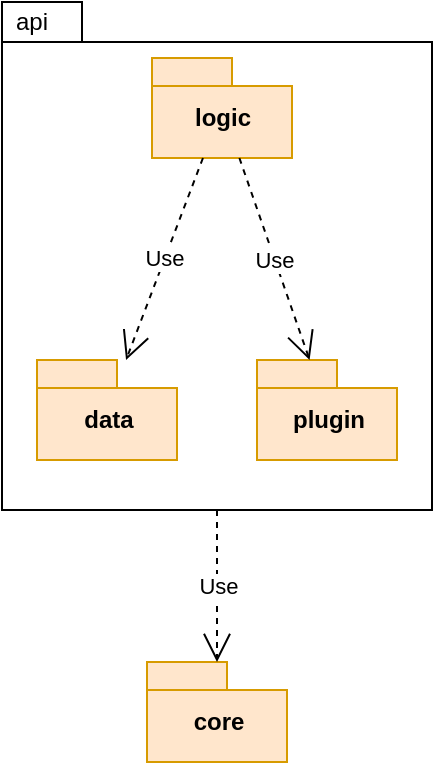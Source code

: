 <mxfile>
    <diagram id="aZMVyoaLsSTFZagnATJf" name="Page-1">
        <mxGraphModel dx="2515" dy="1553" grid="0" gridSize="10" guides="1" tooltips="1" connect="1" arrows="1" fold="1" page="1" pageScale="1" pageWidth="1920" pageHeight="1200" math="0" shadow="0">
            <root>
                <mxCell id="0"/>
                <mxCell id="1" parent="0"/>
                <mxCell id="2" value="core" style="shape=folder;fontStyle=1;spacingTop=10;tabWidth=40;tabHeight=14;tabPosition=left;html=1;fillColor=#ffe6cc;strokeColor=#d79b00;" vertex="1" parent="1">
                    <mxGeometry x="-1796.5" y="-851" width="70" height="50" as="geometry"/>
                </mxCell>
                <mxCell id="6" value="api" style="shape=folder;xSize=90;align=left;spacingLeft=10;align=left;verticalAlign=top;spacingLeft=5;spacingTop=-4;tabWidth=40;tabHeight=20;tabPosition=left;html=1;strokeWidth=1;recursiveResize=0;" vertex="1" parent="1">
                    <mxGeometry x="-1869" y="-1181" width="215" height="254" as="geometry"/>
                </mxCell>
                <mxCell id="7" value="data" style="shape=folder;fontStyle=1;spacingTop=10;tabWidth=40;tabHeight=14;tabPosition=left;html=1;fillColor=#ffe6cc;strokeColor=#d79b00;" vertex="1" parent="6">
                    <mxGeometry x="17.5" y="179" width="70" height="50" as="geometry"/>
                </mxCell>
                <mxCell id="8" value="plugin" style="shape=folder;fontStyle=1;spacingTop=10;tabWidth=40;tabHeight=14;tabPosition=left;html=1;fillColor=#ffe6cc;strokeColor=#d79b00;" vertex="1" parent="6">
                    <mxGeometry x="127.5" y="179" width="70" height="50" as="geometry"/>
                </mxCell>
                <mxCell id="5" value="logic" style="shape=folder;fontStyle=1;spacingTop=10;tabWidth=40;tabHeight=14;tabPosition=left;html=1;fillColor=#ffe6cc;strokeColor=#d79b00;" vertex="1" parent="6">
                    <mxGeometry x="75" y="28" width="70" height="50" as="geometry"/>
                </mxCell>
                <mxCell id="10" value="Use" style="endArrow=open;endSize=12;dashed=1;html=1;" edge="1" parent="6" source="5" target="7">
                    <mxGeometry width="160" relative="1" as="geometry">
                        <mxPoint x="297.5" y="85" as="sourcePoint"/>
                        <mxPoint x="297.5" y="161" as="targetPoint"/>
                    </mxGeometry>
                </mxCell>
                <mxCell id="11" value="Use" style="endArrow=open;endSize=12;dashed=1;html=1;" edge="1" parent="6" source="5" target="8">
                    <mxGeometry width="160" relative="1" as="geometry">
                        <mxPoint x="297.96" y="89" as="sourcePoint"/>
                        <mxPoint x="259.5" y="190" as="targetPoint"/>
                    </mxGeometry>
                </mxCell>
                <mxCell id="9" value="Use" style="endArrow=open;endSize=12;dashed=1;html=1;" edge="1" parent="1" source="6" target="2">
                    <mxGeometry width="160" relative="1" as="geometry">
                        <mxPoint x="-1369.872" y="-1177" as="sourcePoint"/>
                        <mxPoint x="-1359.013" y="-647.5" as="targetPoint"/>
                    </mxGeometry>
                </mxCell>
            </root>
        </mxGraphModel>
    </diagram>
</mxfile>